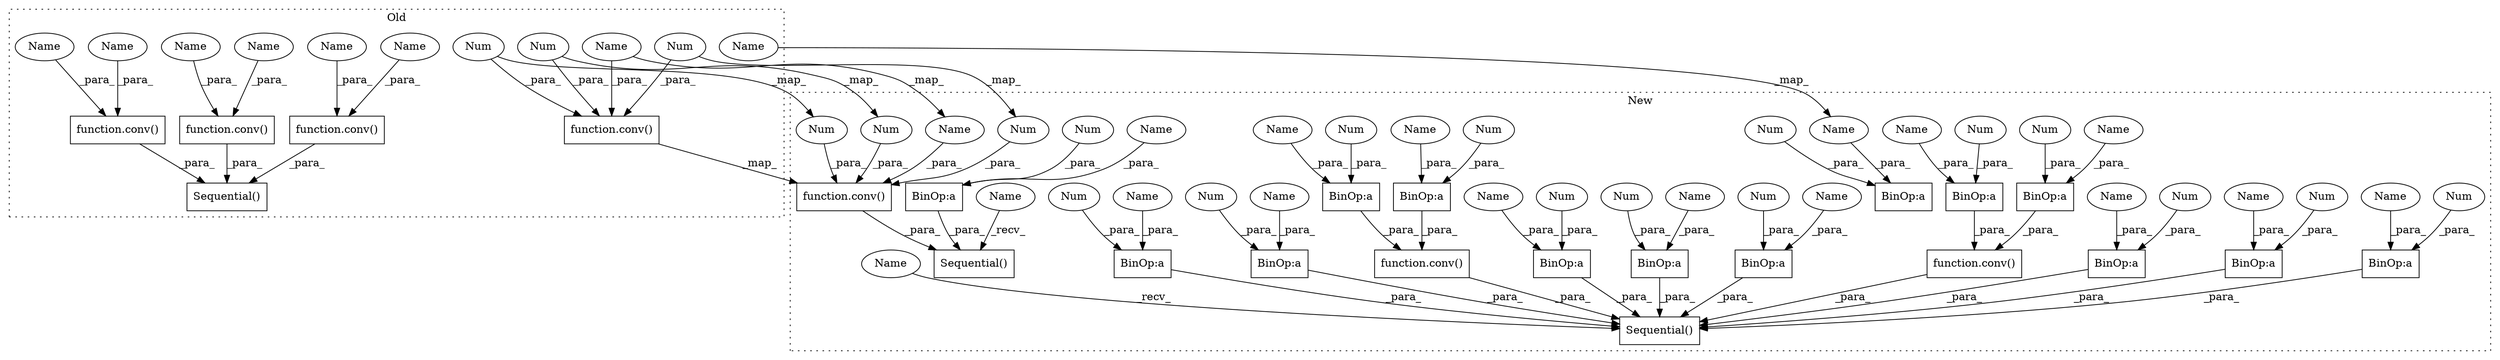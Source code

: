 digraph G {
subgraph cluster0 {
1 [label="Sequential()" a="75" s="968,1173" l="27,11" shape="box"];
33 [label="function.conv()" a="75" s="1139,1148" l="5,1" shape="box"];
34 [label="function.conv()" a="75" s="995,1004" l="5,1" shape="box"];
36 [label="function.conv()" a="75" s="915,941" l="5,1" shape="box"];
37 [label="Num" a="76" s="940" l="1" shape="ellipse"];
39 [label="Num" a="76" s="937" l="1" shape="ellipse"];
41 [label="Num" a="76" s="934" l="1" shape="ellipse"];
44 [label="function.conv()" a="75" s="1019,1028" l="5,1" shape="box"];
60 [label="Name" a="87" s="931" l="1" shape="ellipse"];
61 [label="Name" a="87" s="1144" l="1" shape="ellipse"];
62 [label="Name" a="87" s="1003" l="1" shape="ellipse"];
63 [label="Name" a="87" s="1027" l="1" shape="ellipse"];
64 [label="Name" a="87" s="1024" l="1" shape="ellipse"];
65 [label="Name" a="87" s="1000" l="1" shape="ellipse"];
66 [label="Name" a="87" s="1147" l="1" shape="ellipse"];
67 [label="Name" a="87" s="1224" l="1" shape="ellipse"];
label = "Old";
style="dotted";
}
subgraph cluster1 {
2 [label="function.conv()" a="75" s="1212,1225" l="5,1" shape="box"];
3 [label="Sequential()" a="75" s="1045,1226" l="27,11" shape="box"];
4 [label="BinOp:a" a="82" s="1218" l="1" shape="box"];
5 [label="BinOp:a" a="82" s="1223" l="1" shape="box"];
6 [label="BinOp:a" a="82" s="1111" l="1" shape="box"];
7 [label="BinOp:a" a="82" s="1106" l="1" shape="box"];
8 [label="BinOp:a" a="82" s="1195" l="1" shape="box"];
9 [label="BinOp:a" a="82" s="1083" l="1" shape="box"];
10 [label="BinOp:a" a="82" s="1190" l="1" shape="box"];
11 [label="BinOp:a" a="82" s="1139" l="1" shape="box"];
12 [label="BinOp:a" a="82" s="1162" l="1" shape="box"];
13 [label="BinOp:a" a="82" s="1078" l="1" shape="box"];
14 [label="BinOp:a" a="82" s="1167" l="1" shape="box"];
15 [label="BinOp:a" a="82" s="1134" l="1" shape="box"];
16 [label="BinOp:a" a="82" s="992" l="1" shape="box"];
17 [label="Sequential()" a="75" s="915,1004" l="27,15" shape="box"];
18 [label="BinOp:a" a="82" s="1287" l="1" shape="box"];
19 [label="Num" a="76" s="1161" l="1" shape="ellipse"];
20 [label="Num" a="76" s="1138" l="1" shape="ellipse"];
21 [label="Num" a="76" s="1133" l="1" shape="ellipse"];
22 [label="Num" a="76" s="1286" l="1" shape="ellipse"];
23 [label="Num" a="76" s="1217" l="1" shape="ellipse"];
24 [label="Num" a="76" s="1222" l="1" shape="ellipse"];
25 [label="Num" a="76" s="1194" l="1" shape="ellipse"];
26 [label="Num" a="76" s="1166" l="1" shape="ellipse"];
27 [label="Num" a="76" s="1077" l="1" shape="ellipse"];
28 [label="Num" a="76" s="1189" l="1" shape="ellipse"];
29 [label="Num" a="76" s="1110" l="1" shape="ellipse"];
30 [label="Num" a="76" s="1082" l="1" shape="ellipse"];
31 [label="Num" a="76" s="1105" l="1" shape="ellipse"];
32 [label="Num" a="76" s="991" l="1" shape="ellipse"];
35 [label="function.conv()" a="75" s="942,968" l="5,1" shape="box"];
38 [label="Num" a="76" s="964" l="1" shape="ellipse"];
40 [label="Num" a="76" s="967" l="1" shape="ellipse"];
42 [label="Num" a="76" s="961" l="1" shape="ellipse"];
43 [label="function.conv()" a="75" s="1156,1169" l="5,1" shape="box"];
45 [label="Name" a="87" s="1168" l="1" shape="ellipse"];
46 [label="Name" a="87" s="1163" l="1" shape="ellipse"];
47 [label="Name" a="87" s="1288" l="1" shape="ellipse"];
48 [label="Name" a="87" s="958" l="1" shape="ellipse"];
49 [label="Name" a="87" s="1084" l="1" shape="ellipse"];
50 [label="Name" a="87" s="993" l="1" shape="ellipse"];
51 [label="Name" a="87" s="1079" l="1" shape="ellipse"];
52 [label="Name" a="87" s="1191" l="1" shape="ellipse"];
53 [label="Name" a="87" s="1135" l="1" shape="ellipse"];
54 [label="Name" a="87" s="1219" l="1" shape="ellipse"];
55 [label="Name" a="87" s="1140" l="1" shape="ellipse"];
56 [label="Name" a="87" s="1112" l="1" shape="ellipse"];
57 [label="Name" a="87" s="1107" l="1" shape="ellipse"];
58 [label="Name" a="87" s="1196" l="1" shape="ellipse"];
59 [label="Name" a="87" s="1224" l="1" shape="ellipse"];
68 [label="Name" a="87" s="915" l="2" shape="ellipse"];
69 [label="Name" a="87" s="1045" l="2" shape="ellipse"];
label = "New";
style="dotted";
}
2 -> 3 [label="_para_"];
4 -> 2 [label="_para_"];
5 -> 2 [label="_para_"];
6 -> 3 [label="_para_"];
7 -> 3 [label="_para_"];
8 -> 3 [label="_para_"];
9 -> 3 [label="_para_"];
10 -> 3 [label="_para_"];
11 -> 3 [label="_para_"];
12 -> 43 [label="_para_"];
13 -> 3 [label="_para_"];
14 -> 43 [label="_para_"];
15 -> 3 [label="_para_"];
16 -> 17 [label="_para_"];
19 -> 12 [label="_para_"];
20 -> 11 [label="_para_"];
21 -> 15 [label="_para_"];
22 -> 18 [label="_para_"];
23 -> 4 [label="_para_"];
24 -> 5 [label="_para_"];
25 -> 8 [label="_para_"];
26 -> 14 [label="_para_"];
27 -> 13 [label="_para_"];
28 -> 10 [label="_para_"];
29 -> 6 [label="_para_"];
30 -> 9 [label="_para_"];
31 -> 7 [label="_para_"];
32 -> 16 [label="_para_"];
33 -> 1 [label="_para_"];
34 -> 1 [label="_para_"];
35 -> 17 [label="_para_"];
36 -> 35 [label="_map_"];
37 -> 36 [label="_para_"];
37 -> 38 [label="_map_"];
38 -> 35 [label="_para_"];
39 -> 40 [label="_map_"];
39 -> 36 [label="_para_"];
40 -> 35 [label="_para_"];
41 -> 36 [label="_para_"];
41 -> 42 [label="_map_"];
42 -> 35 [label="_para_"];
43 -> 3 [label="_para_"];
44 -> 1 [label="_para_"];
45 -> 14 [label="_para_"];
46 -> 12 [label="_para_"];
47 -> 18 [label="_para_"];
48 -> 35 [label="_para_"];
49 -> 9 [label="_para_"];
50 -> 16 [label="_para_"];
51 -> 13 [label="_para_"];
52 -> 10 [label="_para_"];
53 -> 15 [label="_para_"];
54 -> 4 [label="_para_"];
55 -> 11 [label="_para_"];
56 -> 6 [label="_para_"];
57 -> 7 [label="_para_"];
58 -> 8 [label="_para_"];
59 -> 5 [label="_para_"];
60 -> 36 [label="_para_"];
60 -> 48 [label="_map_"];
61 -> 33 [label="_para_"];
62 -> 34 [label="_para_"];
63 -> 44 [label="_para_"];
64 -> 44 [label="_para_"];
65 -> 34 [label="_para_"];
66 -> 33 [label="_para_"];
67 -> 47 [label="_map_"];
68 -> 17 [label="_recv_"];
69 -> 3 [label="_recv_"];
}